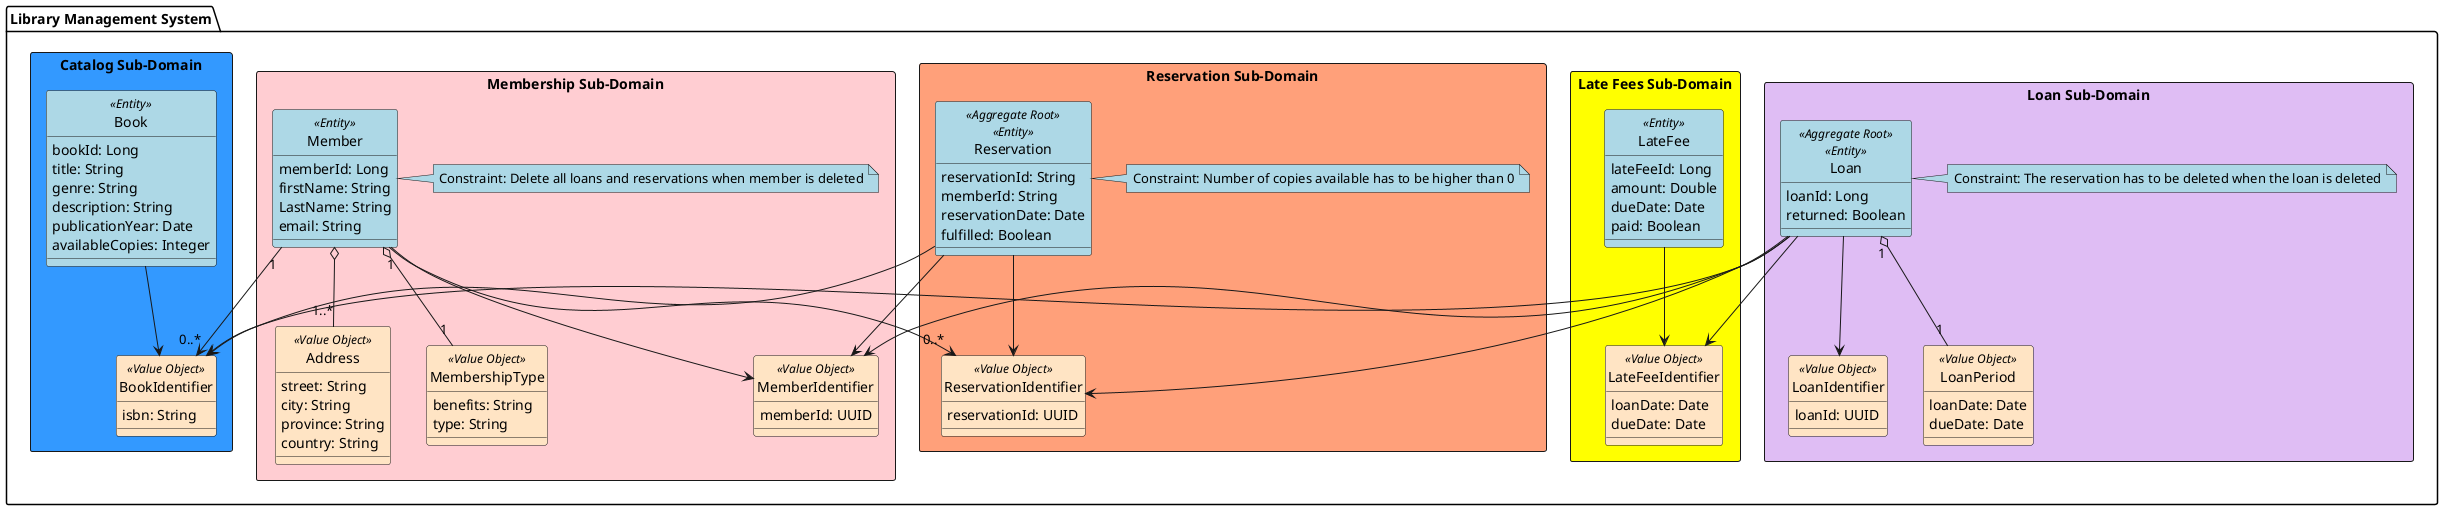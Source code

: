 @startuml
!define ENTITY(entityName) class entityName << Entity >>
!define AGGREGATE(aggregateName) class aggregateName << Aggregate >>
!define AGGREGATE_ROOT(aggregateRootName) class aggregateRootName << Aggregate Root >>
!define AGGREGATE_ROOT_ENTITY(aggregateRootEntityName) class aggregateRootEntityName << Aggregate Root >> << Entity >>
!define VALUE_OBJECT(valueObjectName) class valueObjectName << Value Object >>
!pragma useVerticalIf on
hide circle

package "Library Management System" as LibrarySystem {

    package "Catalog Sub-Domain" <<Rectangle>>  #3399ff{
        ENTITY(Book) #lightblue {
            bookId: Long
            title: String
            genre: String
            description: String
            publicationYear: Date
            availableCopies: Integer
        }

        VALUE_OBJECT(BookIdentifier) #Bisque {
            isbn: String
        }

        Book --> BookIdentifier
    }

    package "Membership Sub-Domain" <<Rectangle>> #FFCDD2 {
        ENTITY(Member) #lightblue {
            memberId: Long
            firstName: String
            LastName: String
            email: String
        }

        VALUE_OBJECT(MemberIdentifier) #Bisque{
            memberId: UUID
        }

        VALUE_OBJECT(MembershipType) #Bisque{
            benefits: String
            type: String
        }

        VALUE_OBJECT(Address) #Bisque{
                street: String
                city: String
                province: String
                country: String
        }

        note right of Member #lightblue
            Constraint: Delete all loans and reservations when member is deleted
        end note

        Member --> MemberIdentifier
        Member o-- "1..*" Address
        Member o-- "1" MembershipType

    }

    package "Loan Sub-Domain" <<Rectangle>> #DFBDF4{
        AGGREGATE_ROOT_ENTITY(Loan) #lightblue {
            loanId: Long
            returned: Boolean
        }

        VALUE_OBJECT(LoanIdentifier) #Bisque {
            loanId: UUID
        }
        VALUE_OBJECT(LoanPeriod) #Bisque {
            loanDate: Date
            dueDate: Date
        }

        note right of Loan #lightblue
            Constraint: The reservation has to be deleted when the loan is deleted
        end note

        Loan "1" o-- "1" LoanPeriod
        Loan --> LoanIdentifier
        Loan --> BookIdentifier
        Loan --> MemberIdentifier


    }
    package "Late Fees Sub-Domain" <<Rectangle>> #Yellow{

        ENTITY(LateFee) #lightblue {
            lateFeeId: Long
            amount: Double
            dueDate: Date
            paid: Boolean
        }
        VALUE_OBJECT(LateFeeIdentifier) #Bisque {
            loanDate: Date
            dueDate: Date
        }
'        LateFee --> BookIdentifier
'        LateFee --> MemberIdentifier
        LateFee --> LateFeeIdentifier
    }

    package "Reservation Sub-Domain" <<Rectangle>> #FFA07A{
        AGGREGATE_ROOT_ENTITY(Reservation) #lightblue {
            reservationId: String
            memberId: String
            reservationDate: Date
            fulfilled: Boolean
        }

        VALUE_OBJECT(ReservationIdentifier) #Bisque {
            reservationId: UUID
        }

        note right of Reservation #lightblue
            Constraint: Number of copies available has to be higher than 0
        end note

        Reservation --> ReservationIdentifier
        Reservation --> MemberIdentifier
    }

    Member "1" --> "0..*" ReservationIdentifier
    Loan --> LateFeeIdentifier
    Member "1" --> "0..*" BookIdentifier
    Reservation --> BookIdentifier
    Loan --> ReservationIdentifier

}


@enduml
